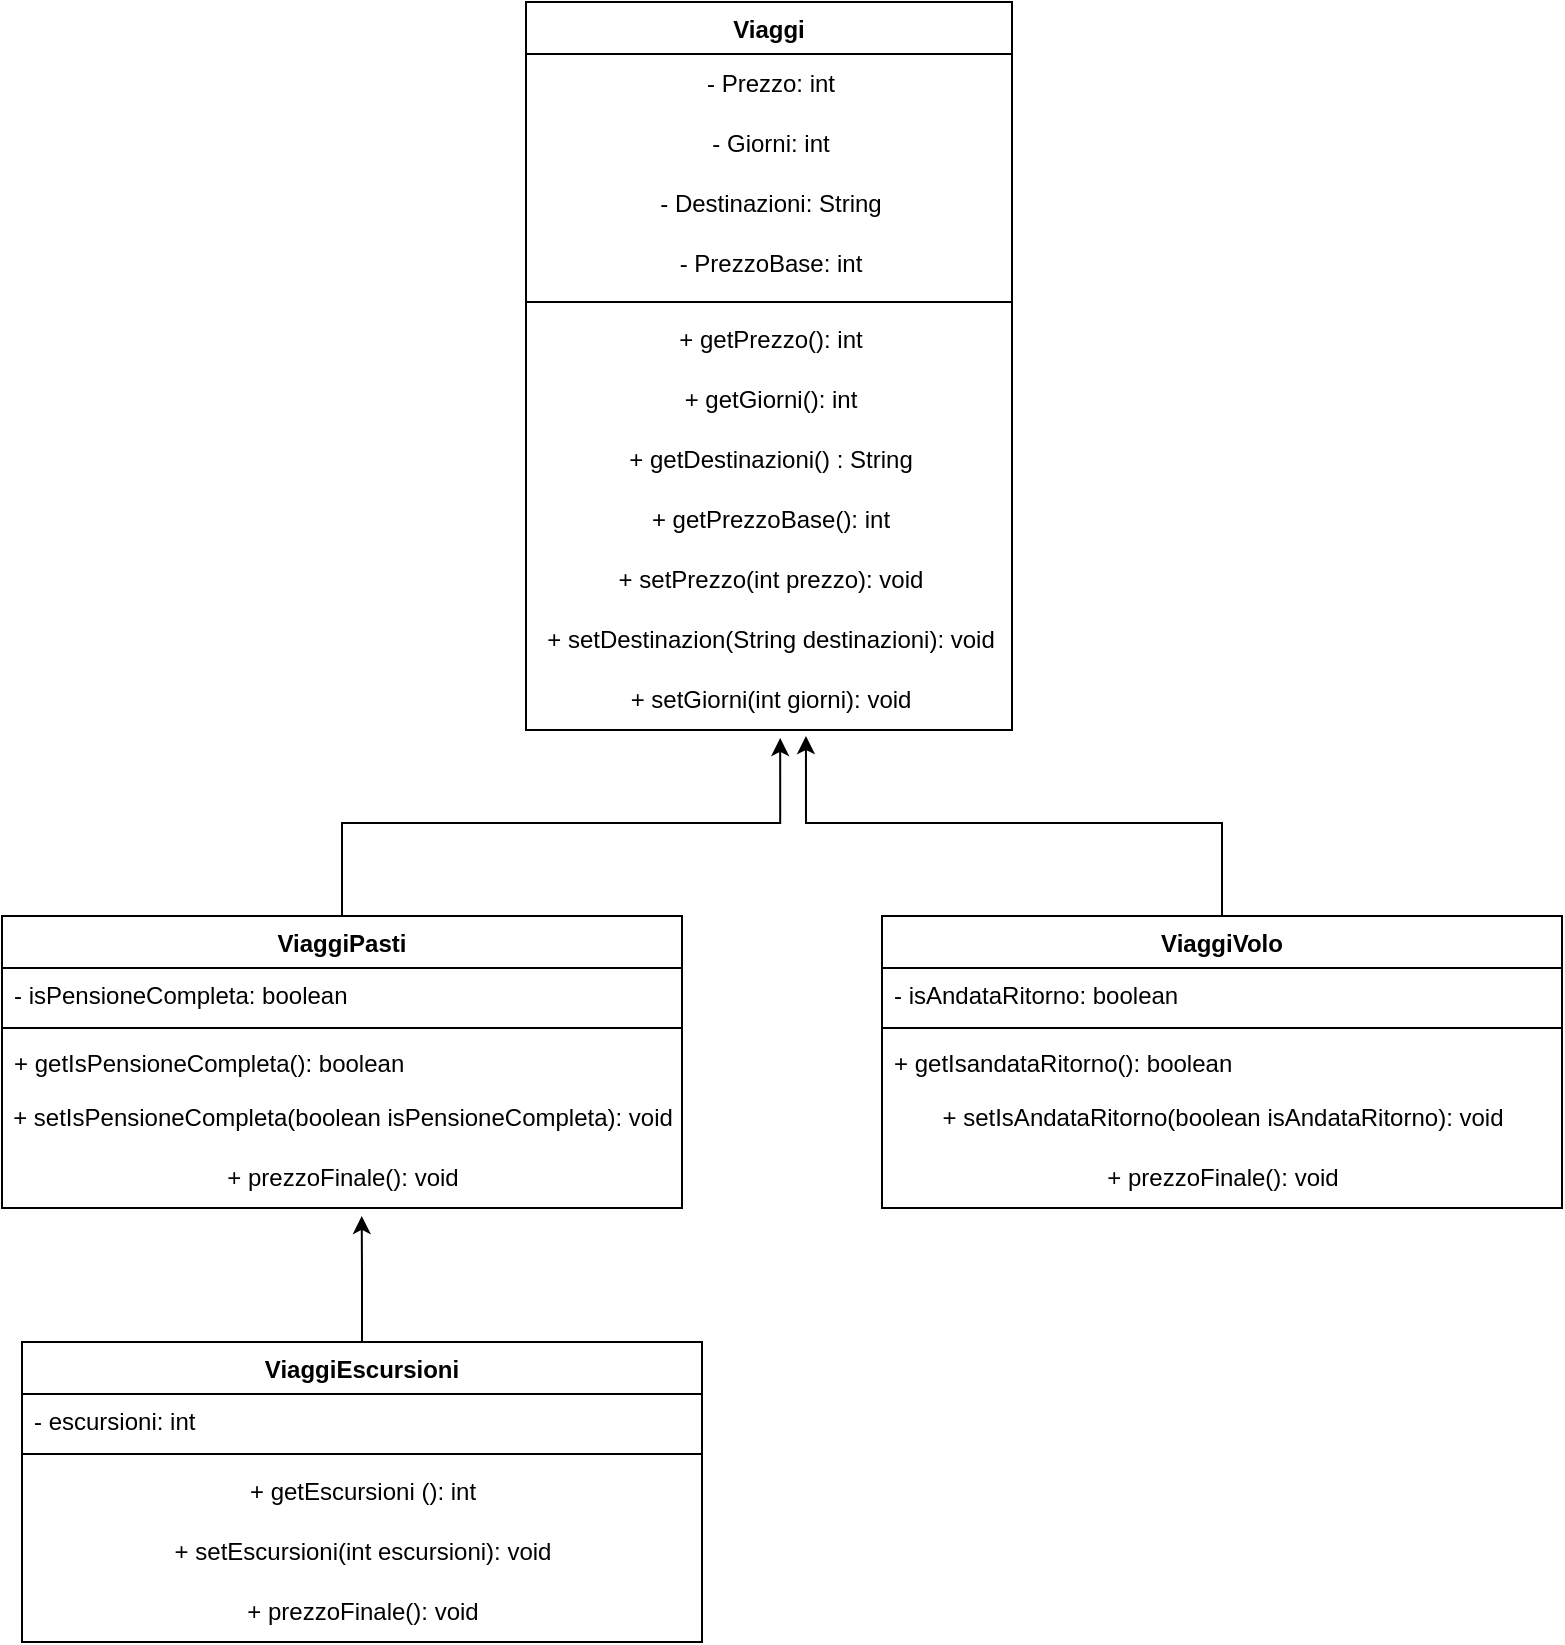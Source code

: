<mxfile version="25.0.1">
  <diagram id="C5RBs43oDa-KdzZeNtuy" name="Page-1">
    <mxGraphModel dx="1434" dy="772" grid="1" gridSize="10" guides="1" tooltips="1" connect="1" arrows="1" fold="1" page="1" pageScale="1" pageWidth="827" pageHeight="1169" math="0" shadow="0">
      <root>
        <mxCell id="WIyWlLk6GJQsqaUBKTNV-0" />
        <mxCell id="WIyWlLk6GJQsqaUBKTNV-1" parent="WIyWlLk6GJQsqaUBKTNV-0" />
        <mxCell id="2qKx916EFos7ZfOCecO0-24" value="Viaggi" style="swimlane;fontStyle=1;align=center;verticalAlign=top;childLayout=stackLayout;horizontal=1;startSize=26;horizontalStack=0;resizeParent=1;resizeParentMax=0;resizeLast=0;collapsible=1;marginBottom=0;whiteSpace=wrap;html=1;" vertex="1" parent="WIyWlLk6GJQsqaUBKTNV-1">
          <mxGeometry x="292" y="70" width="243" height="364" as="geometry" />
        </mxCell>
        <mxCell id="2qKx916EFos7ZfOCecO0-18" value="- Prezzo: int" style="text;html=1;align=center;verticalAlign=middle;resizable=0;points=[];autosize=1;strokeColor=none;fillColor=none;" vertex="1" parent="2qKx916EFos7ZfOCecO0-24">
          <mxGeometry y="26" width="243" height="30" as="geometry" />
        </mxCell>
        <mxCell id="2qKx916EFos7ZfOCecO0-17" value="- Giorni: int" style="text;html=1;align=center;verticalAlign=middle;resizable=0;points=[];autosize=1;strokeColor=none;fillColor=none;" vertex="1" parent="2qKx916EFos7ZfOCecO0-24">
          <mxGeometry y="56" width="243" height="30" as="geometry" />
        </mxCell>
        <mxCell id="2qKx916EFos7ZfOCecO0-16" value="- Destinazioni: String" style="text;html=1;align=center;verticalAlign=middle;resizable=0;points=[];autosize=1;strokeColor=none;fillColor=none;" vertex="1" parent="2qKx916EFos7ZfOCecO0-24">
          <mxGeometry y="86" width="243" height="30" as="geometry" />
        </mxCell>
        <mxCell id="2qKx916EFos7ZfOCecO0-19" value="- PrezzoBase: int" style="text;html=1;align=center;verticalAlign=middle;resizable=0;points=[];autosize=1;strokeColor=none;fillColor=none;" vertex="1" parent="2qKx916EFos7ZfOCecO0-24">
          <mxGeometry y="116" width="243" height="30" as="geometry" />
        </mxCell>
        <mxCell id="2qKx916EFos7ZfOCecO0-26" value="" style="line;strokeWidth=1;fillColor=none;align=left;verticalAlign=middle;spacingTop=-1;spacingLeft=3;spacingRight=3;rotatable=0;labelPosition=right;points=[];portConstraint=eastwest;strokeColor=inherit;" vertex="1" parent="2qKx916EFos7ZfOCecO0-24">
          <mxGeometry y="146" width="243" height="8" as="geometry" />
        </mxCell>
        <mxCell id="2qKx916EFos7ZfOCecO0-29" value="+ getPrezzo(): int" style="text;html=1;align=center;verticalAlign=middle;resizable=0;points=[];autosize=1;strokeColor=none;fillColor=none;" vertex="1" parent="2qKx916EFos7ZfOCecO0-24">
          <mxGeometry y="154" width="243" height="30" as="geometry" />
        </mxCell>
        <mxCell id="2qKx916EFos7ZfOCecO0-30" value="+ getGiorni(): int" style="text;html=1;align=center;verticalAlign=middle;resizable=0;points=[];autosize=1;strokeColor=none;fillColor=none;" vertex="1" parent="2qKx916EFos7ZfOCecO0-24">
          <mxGeometry y="184" width="243" height="30" as="geometry" />
        </mxCell>
        <mxCell id="2qKx916EFos7ZfOCecO0-31" value="+ getDestinazioni() : String" style="text;html=1;align=center;verticalAlign=middle;resizable=0;points=[];autosize=1;strokeColor=none;fillColor=none;" vertex="1" parent="2qKx916EFos7ZfOCecO0-24">
          <mxGeometry y="214" width="243" height="30" as="geometry" />
        </mxCell>
        <mxCell id="2qKx916EFos7ZfOCecO0-32" value="+ getPrezzoBase(): int" style="text;html=1;align=center;verticalAlign=middle;resizable=0;points=[];autosize=1;strokeColor=none;fillColor=none;" vertex="1" parent="2qKx916EFos7ZfOCecO0-24">
          <mxGeometry y="244" width="243" height="30" as="geometry" />
        </mxCell>
        <mxCell id="2qKx916EFos7ZfOCecO0-33" value="+ setPrezzo(int prezzo): void" style="text;html=1;align=center;verticalAlign=middle;resizable=0;points=[];autosize=1;strokeColor=none;fillColor=none;" vertex="1" parent="2qKx916EFos7ZfOCecO0-24">
          <mxGeometry y="274" width="243" height="30" as="geometry" />
        </mxCell>
        <mxCell id="2qKx916EFos7ZfOCecO0-35" value="+ setDestinazion(String destinazioni): void" style="text;html=1;align=center;verticalAlign=middle;resizable=0;points=[];autosize=1;strokeColor=none;fillColor=none;" vertex="1" parent="2qKx916EFos7ZfOCecO0-24">
          <mxGeometry y="304" width="243" height="30" as="geometry" />
        </mxCell>
        <mxCell id="2qKx916EFos7ZfOCecO0-34" value="+ setGiorni(int giorni): void" style="text;html=1;align=center;verticalAlign=middle;resizable=0;points=[];autosize=1;strokeColor=none;fillColor=none;" vertex="1" parent="2qKx916EFos7ZfOCecO0-24">
          <mxGeometry y="334" width="243" height="30" as="geometry" />
        </mxCell>
        <mxCell id="2qKx916EFos7ZfOCecO0-36" value="ViaggiPasti" style="swimlane;fontStyle=1;align=center;verticalAlign=top;childLayout=stackLayout;horizontal=1;startSize=26;horizontalStack=0;resizeParent=1;resizeParentMax=0;resizeLast=0;collapsible=1;marginBottom=0;whiteSpace=wrap;html=1;" vertex="1" parent="WIyWlLk6GJQsqaUBKTNV-1">
          <mxGeometry x="30" y="527" width="340" height="146" as="geometry" />
        </mxCell>
        <mxCell id="2qKx916EFos7ZfOCecO0-37" value="- isPensioneCompleta: boolean" style="text;strokeColor=none;fillColor=none;align=left;verticalAlign=top;spacingLeft=4;spacingRight=4;overflow=hidden;rotatable=0;points=[[0,0.5],[1,0.5]];portConstraint=eastwest;whiteSpace=wrap;html=1;" vertex="1" parent="2qKx916EFos7ZfOCecO0-36">
          <mxGeometry y="26" width="340" height="26" as="geometry" />
        </mxCell>
        <mxCell id="2qKx916EFos7ZfOCecO0-38" value="" style="line;strokeWidth=1;fillColor=none;align=left;verticalAlign=middle;spacingTop=-1;spacingLeft=3;spacingRight=3;rotatable=0;labelPosition=right;points=[];portConstraint=eastwest;strokeColor=inherit;" vertex="1" parent="2qKx916EFos7ZfOCecO0-36">
          <mxGeometry y="52" width="340" height="8" as="geometry" />
        </mxCell>
        <mxCell id="2qKx916EFos7ZfOCecO0-39" value="+ getIsPensioneCompleta(): boolean&amp;nbsp;" style="text;strokeColor=none;fillColor=none;align=left;verticalAlign=top;spacingLeft=4;spacingRight=4;overflow=hidden;rotatable=0;points=[[0,0.5],[1,0.5]];portConstraint=eastwest;whiteSpace=wrap;html=1;" vertex="1" parent="2qKx916EFos7ZfOCecO0-36">
          <mxGeometry y="60" width="340" height="26" as="geometry" />
        </mxCell>
        <mxCell id="2qKx916EFos7ZfOCecO0-40" value="+ setIsPensioneCompleta(boolean isPensioneCompleta): void" style="text;html=1;align=center;verticalAlign=middle;resizable=0;points=[];autosize=1;strokeColor=none;fillColor=none;" vertex="1" parent="2qKx916EFos7ZfOCecO0-36">
          <mxGeometry y="86" width="340" height="30" as="geometry" />
        </mxCell>
        <mxCell id="2qKx916EFos7ZfOCecO0-41" value="+ prezzoFinale(): void" style="text;html=1;align=center;verticalAlign=middle;resizable=0;points=[];autosize=1;strokeColor=none;fillColor=none;" vertex="1" parent="2qKx916EFos7ZfOCecO0-36">
          <mxGeometry y="116" width="340" height="30" as="geometry" />
        </mxCell>
        <mxCell id="2qKx916EFos7ZfOCecO0-42" value="ViaggiVolo" style="swimlane;fontStyle=1;align=center;verticalAlign=top;childLayout=stackLayout;horizontal=1;startSize=26;horizontalStack=0;resizeParent=1;resizeParentMax=0;resizeLast=0;collapsible=1;marginBottom=0;whiteSpace=wrap;html=1;" vertex="1" parent="WIyWlLk6GJQsqaUBKTNV-1">
          <mxGeometry x="470" y="527" width="340" height="146" as="geometry" />
        </mxCell>
        <mxCell id="2qKx916EFos7ZfOCecO0-43" value="- isAndataRitorno: boolean" style="text;strokeColor=none;fillColor=none;align=left;verticalAlign=top;spacingLeft=4;spacingRight=4;overflow=hidden;rotatable=0;points=[[0,0.5],[1,0.5]];portConstraint=eastwest;whiteSpace=wrap;html=1;" vertex="1" parent="2qKx916EFos7ZfOCecO0-42">
          <mxGeometry y="26" width="340" height="26" as="geometry" />
        </mxCell>
        <mxCell id="2qKx916EFos7ZfOCecO0-44" value="" style="line;strokeWidth=1;fillColor=none;align=left;verticalAlign=middle;spacingTop=-1;spacingLeft=3;spacingRight=3;rotatable=0;labelPosition=right;points=[];portConstraint=eastwest;strokeColor=inherit;" vertex="1" parent="2qKx916EFos7ZfOCecO0-42">
          <mxGeometry y="52" width="340" height="8" as="geometry" />
        </mxCell>
        <mxCell id="2qKx916EFos7ZfOCecO0-45" value="+ getIsandataRitorno(): boolean&amp;nbsp;" style="text;strokeColor=none;fillColor=none;align=left;verticalAlign=top;spacingLeft=4;spacingRight=4;overflow=hidden;rotatable=0;points=[[0,0.5],[1,0.5]];portConstraint=eastwest;whiteSpace=wrap;html=1;" vertex="1" parent="2qKx916EFos7ZfOCecO0-42">
          <mxGeometry y="60" width="340" height="26" as="geometry" />
        </mxCell>
        <mxCell id="2qKx916EFos7ZfOCecO0-46" value="+ setIsAndataRitorno(boolean isAndataRitorno): void" style="text;html=1;align=center;verticalAlign=middle;resizable=0;points=[];autosize=1;strokeColor=none;fillColor=none;" vertex="1" parent="2qKx916EFos7ZfOCecO0-42">
          <mxGeometry y="86" width="340" height="30" as="geometry" />
        </mxCell>
        <mxCell id="2qKx916EFos7ZfOCecO0-47" value="+ prezzoFinale(): void" style="text;html=1;align=center;verticalAlign=middle;resizable=0;points=[];autosize=1;strokeColor=none;fillColor=none;" vertex="1" parent="2qKx916EFos7ZfOCecO0-42">
          <mxGeometry y="116" width="340" height="30" as="geometry" />
        </mxCell>
        <mxCell id="2qKx916EFos7ZfOCecO0-52" value="ViaggiEscursioni" style="swimlane;fontStyle=1;align=center;verticalAlign=top;childLayout=stackLayout;horizontal=1;startSize=26;horizontalStack=0;resizeParent=1;resizeParentMax=0;resizeLast=0;collapsible=1;marginBottom=0;whiteSpace=wrap;html=1;" vertex="1" parent="WIyWlLk6GJQsqaUBKTNV-1">
          <mxGeometry x="40" y="740" width="340" height="150" as="geometry" />
        </mxCell>
        <mxCell id="2qKx916EFos7ZfOCecO0-53" value="- escursioni: int" style="text;strokeColor=none;fillColor=none;align=left;verticalAlign=top;spacingLeft=4;spacingRight=4;overflow=hidden;rotatable=0;points=[[0,0.5],[1,0.5]];portConstraint=eastwest;whiteSpace=wrap;html=1;" vertex="1" parent="2qKx916EFos7ZfOCecO0-52">
          <mxGeometry y="26" width="340" height="26" as="geometry" />
        </mxCell>
        <mxCell id="2qKx916EFos7ZfOCecO0-54" value="" style="line;strokeWidth=1;fillColor=none;align=left;verticalAlign=middle;spacingTop=-1;spacingLeft=3;spacingRight=3;rotatable=0;labelPosition=right;points=[];portConstraint=eastwest;strokeColor=inherit;" vertex="1" parent="2qKx916EFos7ZfOCecO0-52">
          <mxGeometry y="52" width="340" height="8" as="geometry" />
        </mxCell>
        <mxCell id="2qKx916EFos7ZfOCecO0-60" value="+ getEscursioni (): int" style="text;html=1;align=center;verticalAlign=middle;resizable=0;points=[];autosize=1;strokeColor=none;fillColor=none;" vertex="1" parent="2qKx916EFos7ZfOCecO0-52">
          <mxGeometry y="60" width="340" height="30" as="geometry" />
        </mxCell>
        <mxCell id="2qKx916EFos7ZfOCecO0-56" value="+ setEscursioni(int escursioni): void" style="text;html=1;align=center;verticalAlign=middle;resizable=0;points=[];autosize=1;strokeColor=none;fillColor=none;" vertex="1" parent="2qKx916EFos7ZfOCecO0-52">
          <mxGeometry y="90" width="340" height="30" as="geometry" />
        </mxCell>
        <mxCell id="2qKx916EFos7ZfOCecO0-57" value="+ prezzoFinale(): void" style="text;html=1;align=center;verticalAlign=middle;resizable=0;points=[];autosize=1;strokeColor=none;fillColor=none;" vertex="1" parent="2qKx916EFos7ZfOCecO0-52">
          <mxGeometry y="120" width="340" height="30" as="geometry" />
        </mxCell>
        <mxCell id="2qKx916EFos7ZfOCecO0-62" style="edgeStyle=orthogonalEdgeStyle;rounded=0;orthogonalLoop=1;jettySize=auto;html=1;exitX=0.5;exitY=0;exitDx=0;exitDy=0;entryX=0.523;entryY=1.133;entryDx=0;entryDy=0;entryPerimeter=0;" edge="1" parent="WIyWlLk6GJQsqaUBKTNV-1" source="2qKx916EFos7ZfOCecO0-36" target="2qKx916EFos7ZfOCecO0-34">
          <mxGeometry relative="1" as="geometry" />
        </mxCell>
        <mxCell id="2qKx916EFos7ZfOCecO0-63" style="edgeStyle=orthogonalEdgeStyle;rounded=0;orthogonalLoop=1;jettySize=auto;html=1;entryX=0.576;entryY=1.1;entryDx=0;entryDy=0;entryPerimeter=0;" edge="1" parent="WIyWlLk6GJQsqaUBKTNV-1" source="2qKx916EFos7ZfOCecO0-42" target="2qKx916EFos7ZfOCecO0-34">
          <mxGeometry relative="1" as="geometry" />
        </mxCell>
        <mxCell id="2qKx916EFos7ZfOCecO0-64" style="edgeStyle=orthogonalEdgeStyle;rounded=0;orthogonalLoop=1;jettySize=auto;html=1;exitX=0.5;exitY=0;exitDx=0;exitDy=0;entryX=0.529;entryY=1.133;entryDx=0;entryDy=0;entryPerimeter=0;" edge="1" parent="WIyWlLk6GJQsqaUBKTNV-1" source="2qKx916EFos7ZfOCecO0-52" target="2qKx916EFos7ZfOCecO0-41">
          <mxGeometry relative="1" as="geometry" />
        </mxCell>
      </root>
    </mxGraphModel>
  </diagram>
</mxfile>
